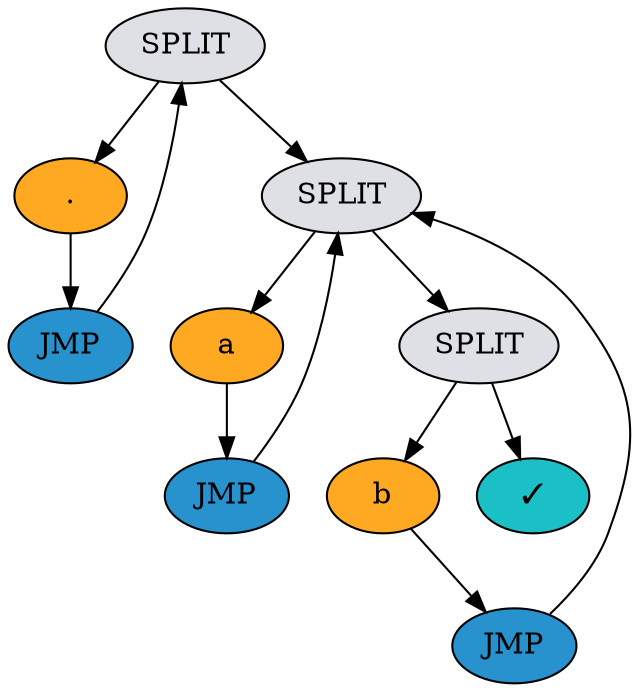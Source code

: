 digraph{
1709880271984 -> 1709880272176
1709880271984 -> 1709880271840
1709880271984 [label="SPLIT" color="black" fillcolor="#dee0e6" style="filled"]
1709880272176 -> 1709880272080
1709880272176 [label ="\." color="black" fillcolor="#ffa822" style="filled"]
1709880272080 -> 1709880271984
1709880272080 [label="JMP" color="black" fillcolor="#2792ce" style="filled"]
1709880271840 -> 1709880271072
1709880271840 -> 1709880271648
1709880271840 [label="SPLIT" color="black" fillcolor="#dee0e6" style="filled"]
1709880271072 -> 1709880271792
1709880271072 [label ="a" color="black" fillcolor="#ffa822" style="filled"]
1709880271792 -> 1709880271840
1709880271792 [label="JMP" color="black" fillcolor="#2792ce" style="filled"]
1709880271648 -> 1709880270880
1709880271648 -> 1709874495056
1709880271648 [label="SPLIT" color="black" fillcolor="#dee0e6" style="filled"]
1709880270880 -> 1709880270448
1709880270880 [label ="b" color="black" fillcolor="#ffa822" style="filled"]
1709880270448 -> 1709880271840
1709880270448 [label="JMP" color="black" fillcolor="#2792ce" style="filled"]
1709874495056 [label="✓" color="black"  fillcolor="#1ac0c6"	style="filled"]

}